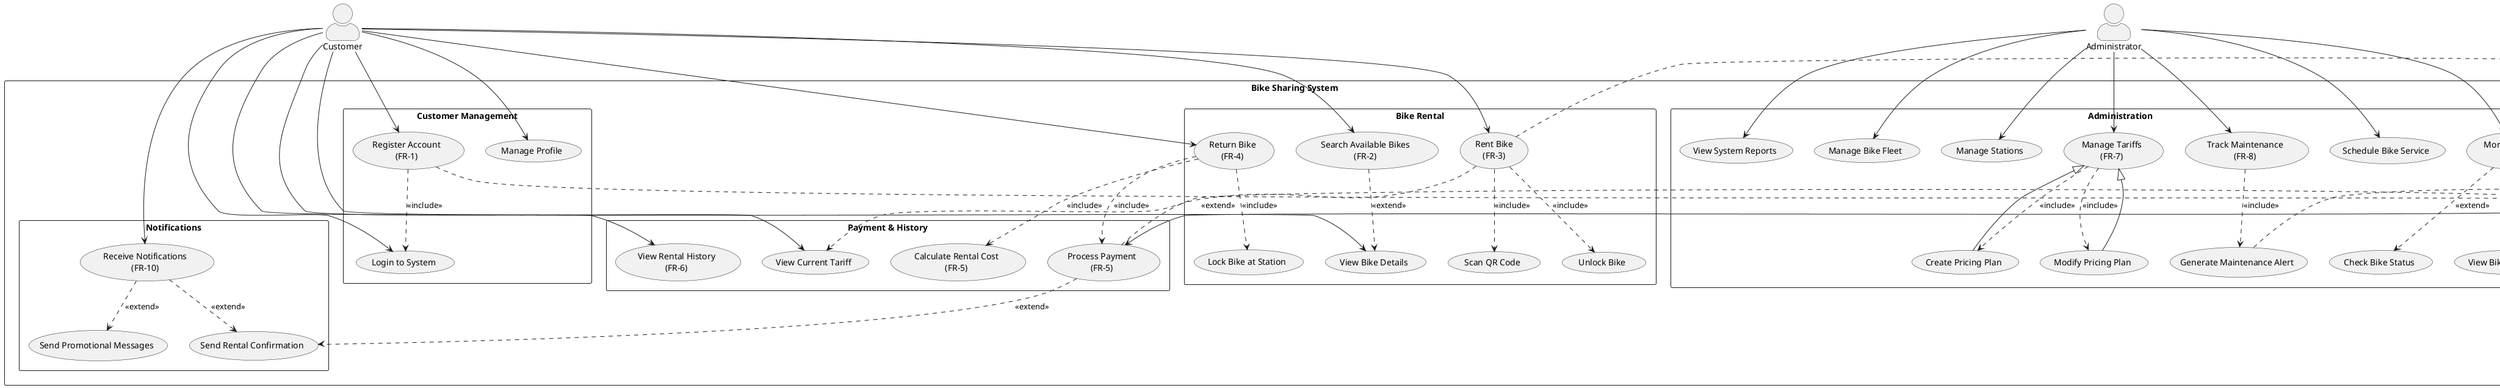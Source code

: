 @startuml Bike_Sharing_System_Use_Case_Diagram

skinparam actorStyle awesome
skinparam packageStyle rectangle

actor "Customer" as customer
actor "Administrator" as admin
actor "Payment System" as payment <<external>>

rectangle "Bike Sharing System" {

    package "Customer Management" {
        usecase "Register Account\n(FR-1)" as UC1
        usecase "Login to System" as UC2
        usecase "Manage Profile" as UC3
    }

    package "Bike Rental" {
        usecase "Search Available Bikes\n(FR-2)" as UC4
        usecase "View Bike Details" as UC5
        usecase "Rent Bike\n(FR-3)" as UC6
        usecase "Scan QR Code" as UC7
        usecase "Unlock Bike" as UC8
        usecase "Return Bike\n(FR-4)" as UC9
        usecase "Lock Bike at Station" as UC10
    }

    package "Payment & History" {
        usecase "Process Payment\n(FR-5)" as UC11
        usecase "Calculate Rental Cost\n(FR-5)" as UC12
        usecase "View Rental History\n(FR-6)" as UC13
        usecase "View Current Tariff" as UC14
    }

    package "Notifications" {
        usecase "Receive Notifications\n(FR-10)" as UC15
        usecase "Send Rental Confirmation" as UC16
        usecase "Send Promotional Messages" as UC17
    }

    package "Administration" {
        usecase "Manage Tariffs\n(FR-7)" as UC18
        usecase "Create Pricing Plan" as UC19
        usecase "Modify Pricing Plan" as UC20
        usecase "Track Maintenance\n(FR-8)" as UC21
        usecase "Generate Maintenance Alert" as UC22
        usecase "Schedule Bike Service" as UC23
        usecase "Monitor Bikes\n(FR-9)" as UC24
        usecase "View Bike Location" as UC25
        usecase "Check Bike Status" as UC26
        usecase "View System Reports" as UC27
        usecase "Manage Bike Fleet" as UC28
        usecase "Manage Stations" as UC29
    }
}

customer --> UC1
customer --> UC2
customer --> UC3
customer --> UC4
customer --> UC5
customer --> UC6
customer --> UC9
customer --> UC13
customer --> UC14
customer --> UC15

admin --> UC18
admin --> UC21
admin --> UC23
admin --> UC24
admin --> UC27
admin --> UC28
admin --> UC29

payment --> UC11

UC1 ..> UC2 : <<include>>
UC6 ..> UC7 : <<include>>
UC6 ..> UC8 : <<include>>
UC9 ..> UC10 : <<include>>
UC9 ..> UC12 : <<include>>
UC9 ..> UC11 : <<include>>
UC18 ..> UC19 : <<include>>
UC18 ..> UC20 : <<include>>
UC21 ..> UC22 : <<include>>

UC4 ..> UC5 : <<extend>>
UC6 ..> UC14 : <<extend>>
UC11 ..> UC16 : <<extend>>
UC15 ..> UC16 : <<extend>>
UC15 ..> UC17 : <<extend>>
UC24 ..> UC25 : <<extend>>
UC24 ..> UC26 : <<extend>>

UC19 --|> UC18
UC20 --|> UC18

note right of UC6
  Requires age verification
  (DR-2: minimum 16 years)
end note

note right of UC11
  Must comply with
  security standards
  (NFR-3)
end note

note right of UC22
  Automatic alerts at:
  - 500 km: check brakes
  - 1000 km: full inspection
end note

note bottom of UC1
  Requires: email, phone,
  payment method
  Must comply with GDPR (DR-3)
end note

@enduml
